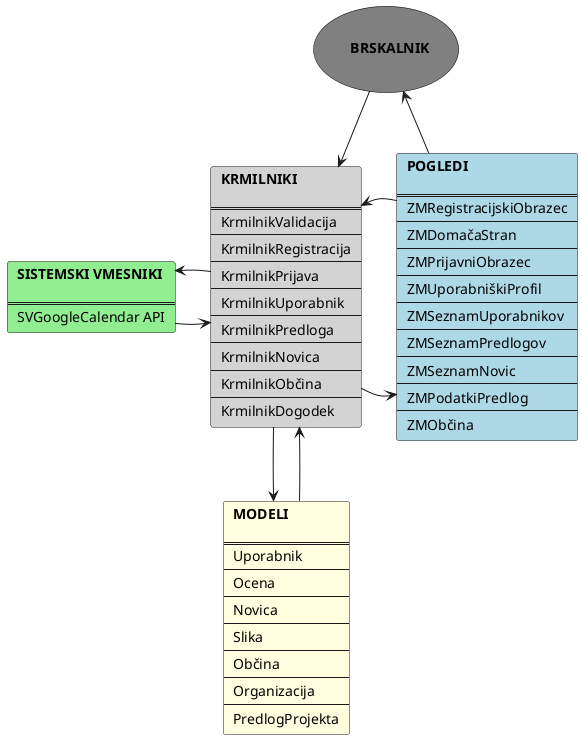 @startuml
usecase usecase #Gray  [

  <b>BRSKALNIK

]

card krmilniki #lightGray [
<b>KRMILNIKI

====
KrmilnikValidacija
----
KrmilnikRegistracija
----
KrmilnikPrijava
----
KrmilnikUporabnik
----
KrmilnikPredloga
----
KrmilnikNovica
----
KrmilnikObčina
----
KrmilnikDogodek
]

card zunanjiVmesniki #lightGreen [
<b>SISTEMSKI VMESNIKI

====
SVGoogleCalendar API
]

card pogledi #lightBlue [
<b>POGLEDI

====
ZMRegistracijskiObrazec
----
ZMDomačaStran
----
ZMPrijavniObrazec
----
ZMUporabniškiProfil
----
ZMSeznamUporabnikov
----
ZMSeznamPredlogov
----
ZMSeznamNovic
----
ZMPodatkiPredlog
----
ZMObčina
]


card modeli #lightYellow [
<b>MODELI

====
Uporabnik
----
Ocena
----
Novica
----
Slika
----
Občina
----
Organizacija
----
PredlogProjekta
]
usecase -down-> krmilniki
pogledi -up-> usecase
krmilniki -right-> pogledi
pogledi -left-> krmilniki
krmilniki -down-> modeli
modeli--> krmilniki
zunanjiVmesniki -right-> krmilniki
krmilniki -left-> zunanjiVmesniki
@enduml